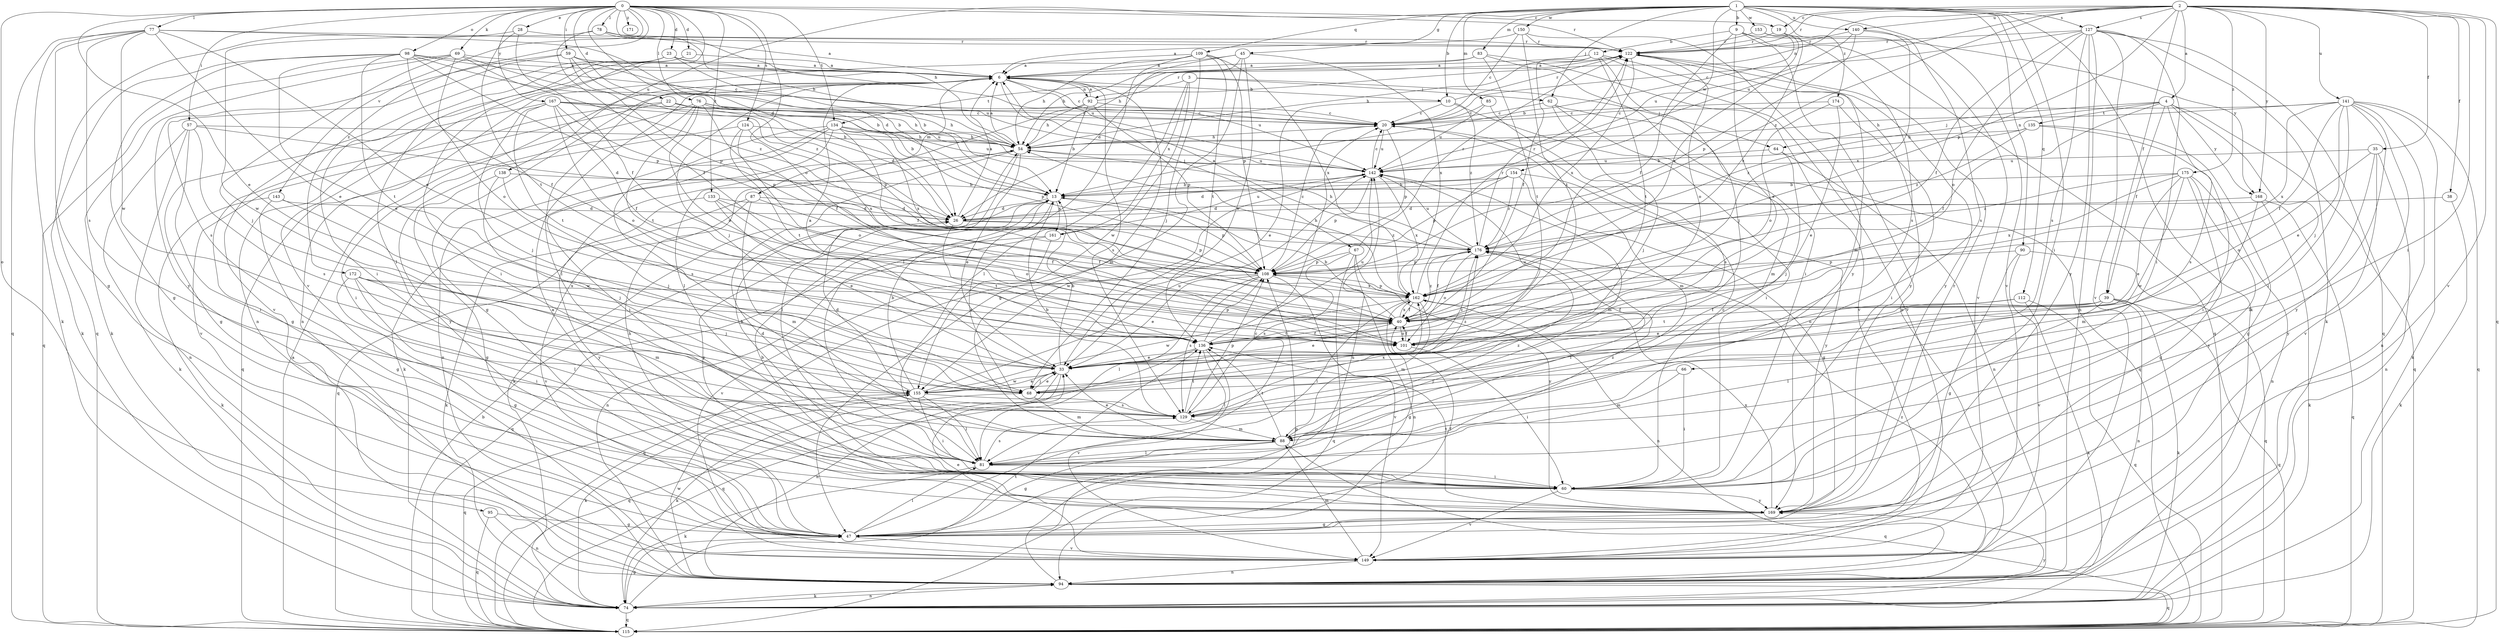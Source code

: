 strict digraph  {
0;
1;
2;
3;
4;
6;
9;
10;
12;
13;
19;
20;
21;
22;
23;
26;
28;
33;
35;
38;
39;
40;
45;
47;
54;
57;
59;
60;
62;
64;
66;
67;
68;
69;
74;
76;
77;
78;
81;
83;
85;
87;
88;
90;
92;
94;
95;
98;
101;
108;
109;
112;
115;
122;
124;
127;
129;
133;
134;
135;
136;
138;
140;
141;
142;
143;
149;
150;
153;
154;
155;
161;
162;
167;
168;
169;
171;
172;
174;
175;
176;
0 -> 19  [label=c];
0 -> 21  [label=d];
0 -> 22  [label=d];
0 -> 23  [label=d];
0 -> 26  [label=d];
0 -> 28  [label=e];
0 -> 33  [label=e];
0 -> 54  [label=h];
0 -> 57  [label=i];
0 -> 59  [label=i];
0 -> 69  [label=k];
0 -> 76  [label=l];
0 -> 77  [label=l];
0 -> 78  [label=l];
0 -> 95  [label=o];
0 -> 98  [label=o];
0 -> 101  [label=o];
0 -> 122  [label=r];
0 -> 124  [label=s];
0 -> 133  [label=t];
0 -> 134  [label=t];
0 -> 143  [label=v];
0 -> 149  [label=v];
0 -> 167  [label=y];
0 -> 171  [label=z];
0 -> 172  [label=z];
1 -> 9  [label=b];
1 -> 10  [label=b];
1 -> 45  [label=g];
1 -> 60  [label=i];
1 -> 62  [label=j];
1 -> 74  [label=k];
1 -> 83  [label=m];
1 -> 85  [label=m];
1 -> 90  [label=n];
1 -> 109  [label=q];
1 -> 112  [label=q];
1 -> 127  [label=s];
1 -> 138  [label=u];
1 -> 140  [label=u];
1 -> 149  [label=v];
1 -> 150  [label=w];
1 -> 153  [label=w];
1 -> 154  [label=w];
1 -> 174  [label=z];
2 -> 4  [label=a];
2 -> 19  [label=c];
2 -> 35  [label=f];
2 -> 38  [label=f];
2 -> 39  [label=f];
2 -> 60  [label=i];
2 -> 92  [label=n];
2 -> 108  [label=p];
2 -> 115  [label=q];
2 -> 122  [label=r];
2 -> 127  [label=s];
2 -> 140  [label=u];
2 -> 141  [label=u];
2 -> 142  [label=u];
2 -> 149  [label=v];
2 -> 168  [label=y];
2 -> 175  [label=z];
2 -> 176  [label=z];
3 -> 62  [label=j];
3 -> 64  [label=j];
3 -> 81  [label=l];
3 -> 134  [label=t];
3 -> 155  [label=w];
3 -> 161  [label=x];
4 -> 39  [label=f];
4 -> 40  [label=f];
4 -> 64  [label=j];
4 -> 66  [label=j];
4 -> 115  [label=q];
4 -> 129  [label=s];
4 -> 135  [label=t];
4 -> 168  [label=y];
4 -> 176  [label=z];
6 -> 10  [label=b];
6 -> 20  [label=c];
6 -> 47  [label=g];
6 -> 67  [label=j];
6 -> 68  [label=j];
6 -> 81  [label=l];
6 -> 87  [label=m];
6 -> 88  [label=m];
6 -> 92  [label=n];
6 -> 129  [label=s];
6 -> 142  [label=u];
9 -> 12  [label=b];
9 -> 33  [label=e];
9 -> 40  [label=f];
9 -> 94  [label=n];
9 -> 115  [label=q];
9 -> 168  [label=y];
10 -> 20  [label=c];
10 -> 33  [label=e];
10 -> 60  [label=i];
10 -> 122  [label=r];
10 -> 176  [label=z];
12 -> 6  [label=a];
12 -> 40  [label=f];
12 -> 54  [label=h];
12 -> 68  [label=j];
12 -> 136  [label=t];
12 -> 149  [label=v];
12 -> 169  [label=y];
13 -> 26  [label=d];
13 -> 108  [label=p];
13 -> 129  [label=s];
13 -> 161  [label=x];
13 -> 169  [label=y];
19 -> 122  [label=r];
19 -> 149  [label=v];
19 -> 162  [label=x];
20 -> 54  [label=h];
20 -> 88  [label=m];
20 -> 108  [label=p];
20 -> 142  [label=u];
21 -> 6  [label=a];
21 -> 60  [label=i];
21 -> 94  [label=n];
22 -> 20  [label=c];
22 -> 26  [label=d];
22 -> 47  [label=g];
22 -> 108  [label=p];
22 -> 149  [label=v];
23 -> 6  [label=a];
23 -> 13  [label=b];
23 -> 60  [label=i];
23 -> 81  [label=l];
23 -> 142  [label=u];
23 -> 149  [label=v];
26 -> 6  [label=a];
26 -> 108  [label=p];
26 -> 136  [label=t];
26 -> 176  [label=z];
28 -> 40  [label=f];
28 -> 115  [label=q];
28 -> 122  [label=r];
28 -> 136  [label=t];
33 -> 6  [label=a];
33 -> 13  [label=b];
33 -> 68  [label=j];
33 -> 94  [label=n];
33 -> 115  [label=q];
33 -> 155  [label=w];
33 -> 176  [label=z];
35 -> 81  [label=l];
35 -> 94  [label=n];
35 -> 101  [label=o];
35 -> 142  [label=u];
35 -> 169  [label=y];
38 -> 26  [label=d];
38 -> 74  [label=k];
39 -> 40  [label=f];
39 -> 74  [label=k];
39 -> 81  [label=l];
39 -> 94  [label=n];
39 -> 101  [label=o];
39 -> 115  [label=q];
39 -> 136  [label=t];
40 -> 13  [label=b];
40 -> 33  [label=e];
40 -> 101  [label=o];
40 -> 136  [label=t];
40 -> 162  [label=x];
40 -> 176  [label=z];
45 -> 6  [label=a];
45 -> 26  [label=d];
45 -> 33  [label=e];
45 -> 47  [label=g];
45 -> 54  [label=h];
45 -> 162  [label=x];
47 -> 6  [label=a];
47 -> 20  [label=c];
47 -> 40  [label=f];
47 -> 81  [label=l];
47 -> 142  [label=u];
47 -> 149  [label=v];
54 -> 6  [label=a];
54 -> 33  [label=e];
54 -> 74  [label=k];
54 -> 81  [label=l];
54 -> 115  [label=q];
54 -> 142  [label=u];
57 -> 26  [label=d];
57 -> 54  [label=h];
57 -> 60  [label=i];
57 -> 74  [label=k];
57 -> 94  [label=n];
57 -> 129  [label=s];
59 -> 6  [label=a];
59 -> 108  [label=p];
59 -> 129  [label=s];
59 -> 142  [label=u];
59 -> 169  [label=y];
59 -> 176  [label=z];
60 -> 20  [label=c];
60 -> 54  [label=h];
60 -> 149  [label=v];
60 -> 169  [label=y];
62 -> 20  [label=c];
62 -> 68  [label=j];
62 -> 88  [label=m];
62 -> 115  [label=q];
64 -> 68  [label=j];
64 -> 94  [label=n];
64 -> 142  [label=u];
66 -> 60  [label=i];
66 -> 68  [label=j];
66 -> 88  [label=m];
67 -> 94  [label=n];
67 -> 108  [label=p];
67 -> 115  [label=q];
67 -> 122  [label=r];
67 -> 129  [label=s];
67 -> 169  [label=y];
68 -> 33  [label=e];
68 -> 74  [label=k];
68 -> 88  [label=m];
68 -> 176  [label=z];
69 -> 6  [label=a];
69 -> 13  [label=b];
69 -> 68  [label=j];
69 -> 74  [label=k];
69 -> 101  [label=o];
69 -> 115  [label=q];
69 -> 176  [label=z];
74 -> 47  [label=g];
74 -> 94  [label=n];
74 -> 115  [label=q];
74 -> 136  [label=t];
74 -> 169  [label=y];
76 -> 13  [label=b];
76 -> 20  [label=c];
76 -> 40  [label=f];
76 -> 54  [label=h];
76 -> 60  [label=i];
76 -> 101  [label=o];
76 -> 115  [label=q];
76 -> 136  [label=t];
77 -> 26  [label=d];
77 -> 33  [label=e];
77 -> 47  [label=g];
77 -> 74  [label=k];
77 -> 101  [label=o];
77 -> 115  [label=q];
77 -> 122  [label=r];
77 -> 129  [label=s];
77 -> 155  [label=w];
78 -> 6  [label=a];
78 -> 40  [label=f];
78 -> 54  [label=h];
78 -> 122  [label=r];
78 -> 155  [label=w];
81 -> 60  [label=i];
81 -> 74  [label=k];
81 -> 129  [label=s];
81 -> 176  [label=z];
83 -> 6  [label=a];
83 -> 54  [label=h];
83 -> 60  [label=i];
83 -> 136  [label=t];
83 -> 149  [label=v];
85 -> 20  [label=c];
85 -> 129  [label=s];
85 -> 142  [label=u];
87 -> 26  [label=d];
87 -> 40  [label=f];
87 -> 74  [label=k];
87 -> 88  [label=m];
87 -> 149  [label=v];
88 -> 26  [label=d];
88 -> 33  [label=e];
88 -> 47  [label=g];
88 -> 81  [label=l];
88 -> 115  [label=q];
88 -> 136  [label=t];
88 -> 176  [label=z];
90 -> 47  [label=g];
90 -> 108  [label=p];
90 -> 115  [label=q];
90 -> 149  [label=v];
92 -> 6  [label=a];
92 -> 13  [label=b];
92 -> 20  [label=c];
92 -> 54  [label=h];
92 -> 81  [label=l];
92 -> 108  [label=p];
92 -> 122  [label=r];
94 -> 74  [label=k];
94 -> 108  [label=p];
94 -> 115  [label=q];
94 -> 155  [label=w];
94 -> 176  [label=z];
95 -> 47  [label=g];
95 -> 94  [label=n];
95 -> 115  [label=q];
98 -> 6  [label=a];
98 -> 13  [label=b];
98 -> 20  [label=c];
98 -> 33  [label=e];
98 -> 40  [label=f];
98 -> 47  [label=g];
98 -> 74  [label=k];
98 -> 108  [label=p];
98 -> 136  [label=t];
101 -> 40  [label=f];
101 -> 60  [label=i];
101 -> 142  [label=u];
108 -> 20  [label=c];
108 -> 33  [label=e];
108 -> 81  [label=l];
108 -> 115  [label=q];
108 -> 129  [label=s];
108 -> 149  [label=v];
108 -> 162  [label=x];
109 -> 6  [label=a];
109 -> 54  [label=h];
109 -> 68  [label=j];
109 -> 81  [label=l];
109 -> 94  [label=n];
109 -> 108  [label=p];
109 -> 136  [label=t];
109 -> 162  [label=x];
112 -> 33  [label=e];
112 -> 40  [label=f];
112 -> 74  [label=k];
112 -> 115  [label=q];
115 -> 6  [label=a];
115 -> 13  [label=b];
122 -> 6  [label=a];
122 -> 88  [label=m];
122 -> 101  [label=o];
122 -> 162  [label=x];
122 -> 169  [label=y];
124 -> 54  [label=h];
124 -> 101  [label=o];
124 -> 136  [label=t];
124 -> 162  [label=x];
124 -> 169  [label=y];
127 -> 20  [label=c];
127 -> 40  [label=f];
127 -> 60  [label=i];
127 -> 74  [label=k];
127 -> 94  [label=n];
127 -> 101  [label=o];
127 -> 115  [label=q];
127 -> 122  [label=r];
127 -> 129  [label=s];
127 -> 149  [label=v];
127 -> 169  [label=y];
129 -> 13  [label=b];
129 -> 88  [label=m];
129 -> 108  [label=p];
129 -> 136  [label=t];
129 -> 162  [label=x];
133 -> 26  [label=d];
133 -> 33  [label=e];
133 -> 40  [label=f];
133 -> 101  [label=o];
133 -> 169  [label=y];
134 -> 40  [label=f];
134 -> 54  [label=h];
134 -> 60  [label=i];
134 -> 74  [label=k];
134 -> 94  [label=n];
134 -> 108  [label=p];
134 -> 129  [label=s];
134 -> 142  [label=u];
134 -> 162  [label=x];
135 -> 13  [label=b];
135 -> 47  [label=g];
135 -> 54  [label=h];
135 -> 60  [label=i];
135 -> 176  [label=z];
136 -> 33  [label=e];
136 -> 40  [label=f];
136 -> 81  [label=l];
136 -> 108  [label=p];
136 -> 115  [label=q];
136 -> 142  [label=u];
136 -> 149  [label=v];
138 -> 13  [label=b];
138 -> 47  [label=g];
138 -> 68  [label=j];
138 -> 155  [label=w];
140 -> 108  [label=p];
140 -> 122  [label=r];
140 -> 129  [label=s];
140 -> 142  [label=u];
140 -> 162  [label=x];
141 -> 20  [label=c];
141 -> 33  [label=e];
141 -> 40  [label=f];
141 -> 54  [label=h];
141 -> 74  [label=k];
141 -> 81  [label=l];
141 -> 94  [label=n];
141 -> 115  [label=q];
141 -> 149  [label=v];
141 -> 162  [label=x];
141 -> 169  [label=y];
142 -> 13  [label=b];
142 -> 20  [label=c];
142 -> 88  [label=m];
142 -> 108  [label=p];
142 -> 155  [label=w];
142 -> 162  [label=x];
143 -> 26  [label=d];
143 -> 47  [label=g];
143 -> 68  [label=j];
143 -> 74  [label=k];
149 -> 33  [label=e];
149 -> 88  [label=m];
149 -> 94  [label=n];
150 -> 6  [label=a];
150 -> 20  [label=c];
150 -> 122  [label=r];
150 -> 136  [label=t];
150 -> 169  [label=y];
153 -> 13  [label=b];
153 -> 122  [label=r];
153 -> 129  [label=s];
153 -> 162  [label=x];
154 -> 13  [label=b];
154 -> 26  [label=d];
154 -> 47  [label=g];
154 -> 108  [label=p];
154 -> 169  [label=y];
154 -> 176  [label=z];
155 -> 13  [label=b];
155 -> 26  [label=d];
155 -> 33  [label=e];
155 -> 60  [label=i];
155 -> 74  [label=k];
155 -> 81  [label=l];
155 -> 115  [label=q];
155 -> 129  [label=s];
155 -> 142  [label=u];
161 -> 94  [label=n];
161 -> 115  [label=q];
161 -> 142  [label=u];
161 -> 149  [label=v];
162 -> 40  [label=f];
162 -> 47  [label=g];
162 -> 54  [label=h];
162 -> 81  [label=l];
162 -> 88  [label=m];
162 -> 94  [label=n];
162 -> 108  [label=p];
162 -> 122  [label=r];
162 -> 155  [label=w];
167 -> 20  [label=c];
167 -> 40  [label=f];
167 -> 47  [label=g];
167 -> 54  [label=h];
167 -> 68  [label=j];
167 -> 101  [label=o];
167 -> 108  [label=p];
167 -> 136  [label=t];
167 -> 142  [label=u];
168 -> 26  [label=d];
168 -> 74  [label=k];
168 -> 88  [label=m];
168 -> 115  [label=q];
169 -> 13  [label=b];
169 -> 47  [label=g];
169 -> 54  [label=h];
169 -> 122  [label=r];
169 -> 136  [label=t];
169 -> 162  [label=x];
172 -> 47  [label=g];
172 -> 60  [label=i];
172 -> 68  [label=j];
172 -> 81  [label=l];
172 -> 88  [label=m];
172 -> 162  [label=x];
174 -> 20  [label=c];
174 -> 33  [label=e];
174 -> 60  [label=i];
174 -> 101  [label=o];
175 -> 13  [label=b];
175 -> 33  [label=e];
175 -> 47  [label=g];
175 -> 94  [label=n];
175 -> 155  [label=w];
175 -> 162  [label=x];
175 -> 169  [label=y];
175 -> 176  [label=z];
176 -> 6  [label=a];
176 -> 40  [label=f];
176 -> 54  [label=h];
176 -> 81  [label=l];
176 -> 101  [label=o];
176 -> 108  [label=p];
176 -> 122  [label=r];
176 -> 142  [label=u];
}
